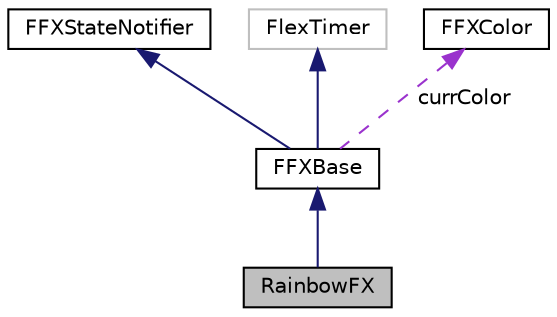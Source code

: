 digraph "RainbowFX"
{
 // LATEX_PDF_SIZE
  edge [fontname="Helvetica",fontsize="10",labelfontname="Helvetica",labelfontsize="10"];
  node [fontname="Helvetica",fontsize="10",shape=record];
  Node1 [label="RainbowFX",height=0.2,width=0.4,color="black", fillcolor="grey75", style="filled", fontcolor="black",tooltip=" "];
  Node2 -> Node1 [dir="back",color="midnightblue",fontsize="10",style="solid",fontname="Helvetica"];
  Node2 [label="FFXBase",height=0.2,width=0.4,color="black", fillcolor="white", style="filled",URL="$class_f_f_x_base.html",tooltip=" "];
  Node3 -> Node2 [dir="back",color="midnightblue",fontsize="10",style="solid",fontname="Helvetica"];
  Node3 [label="FFXStateNotifier",height=0.2,width=0.4,color="black", fillcolor="white", style="filled",URL="$class_f_f_x_state_notifier.html",tooltip=" "];
  Node4 -> Node2 [dir="back",color="midnightblue",fontsize="10",style="solid",fontname="Helvetica"];
  Node4 [label="FlexTimer",height=0.2,width=0.4,color="grey75", fillcolor="white", style="filled",tooltip=" "];
  Node5 -> Node2 [dir="back",color="darkorchid3",fontsize="10",style="dashed",label=" currColor" ,fontname="Helvetica"];
  Node5 [label="FFXColor",height=0.2,width=0.4,color="black", fillcolor="white", style="filled",URL="$class_f_f_x_color.html",tooltip=" "];
}
